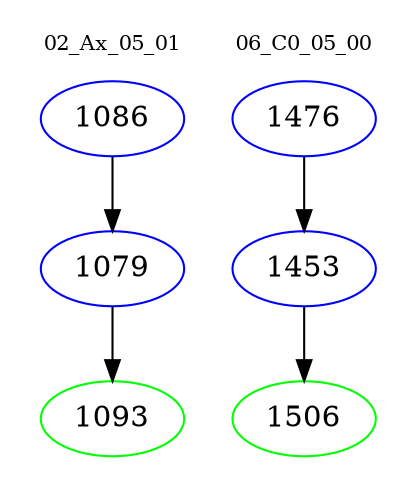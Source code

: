 digraph{
subgraph cluster_0 {
color = white
label = "02_Ax_05_01";
fontsize=10;
T0_1086 [label="1086", color="blue"]
T0_1086 -> T0_1079 [color="black"]
T0_1079 [label="1079", color="blue"]
T0_1079 -> T0_1093 [color="black"]
T0_1093 [label="1093", color="green"]
}
subgraph cluster_1 {
color = white
label = "06_C0_05_00";
fontsize=10;
T1_1476 [label="1476", color="blue"]
T1_1476 -> T1_1453 [color="black"]
T1_1453 [label="1453", color="blue"]
T1_1453 -> T1_1506 [color="black"]
T1_1506 [label="1506", color="green"]
}
}
